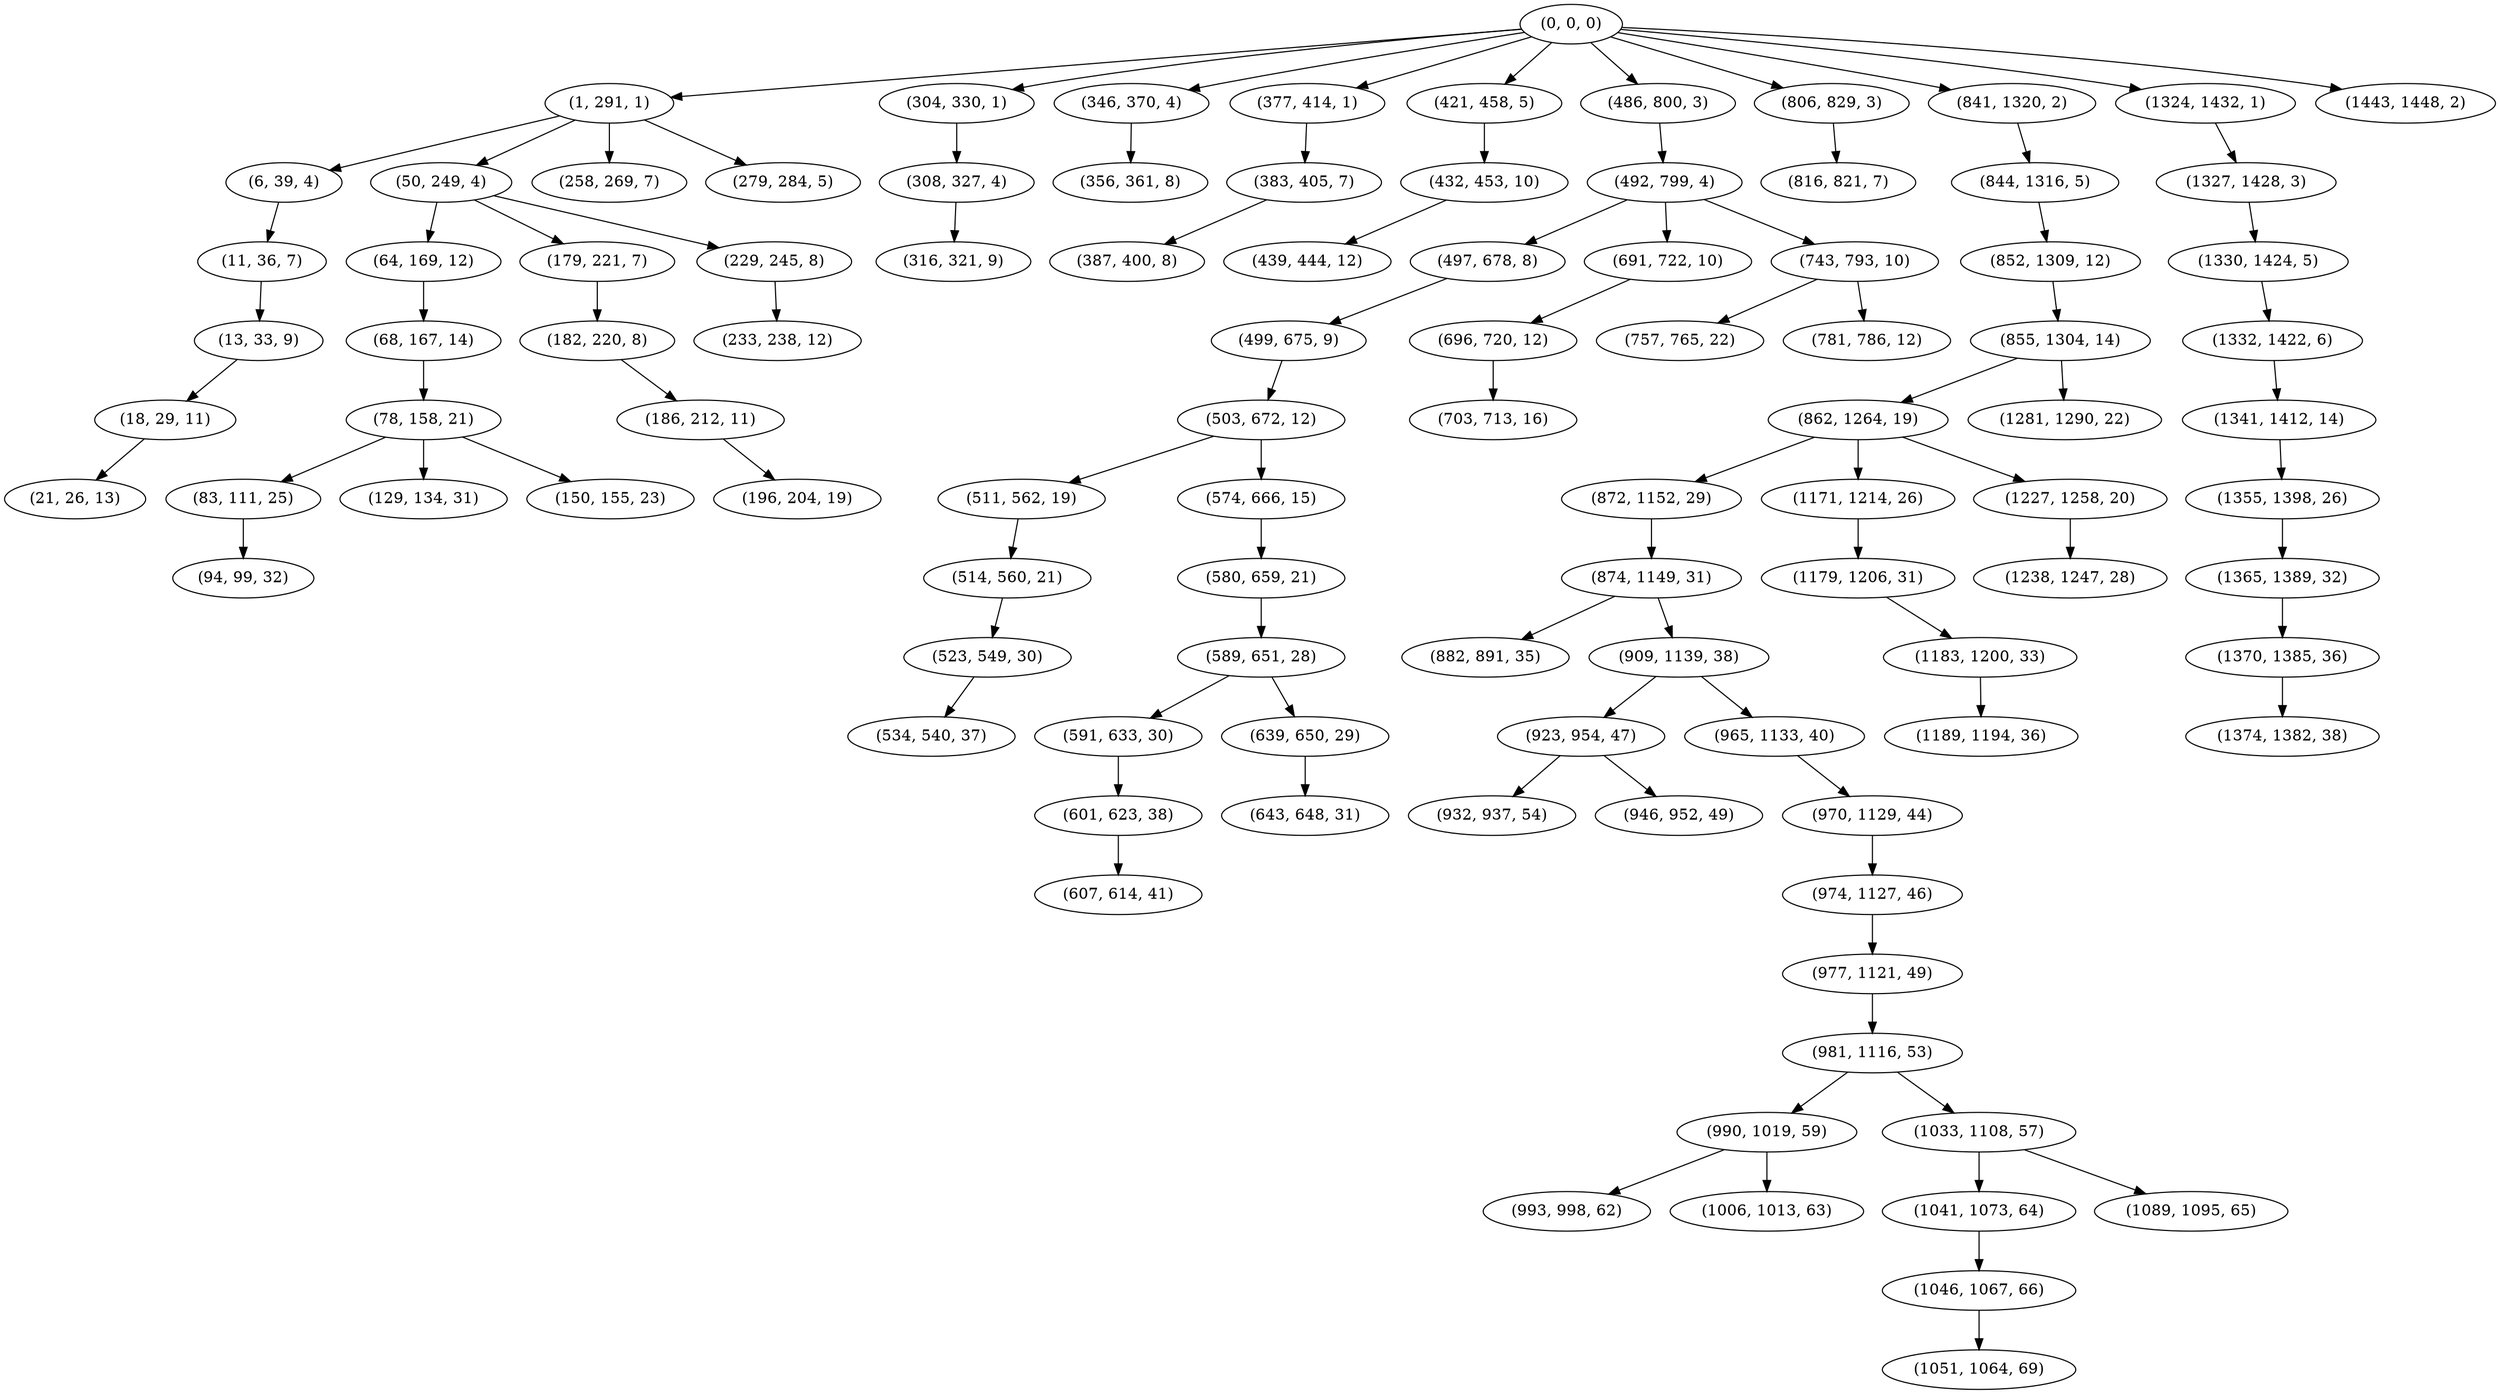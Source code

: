 digraph tree {
    "(0, 0, 0)";
    "(1, 291, 1)";
    "(6, 39, 4)";
    "(11, 36, 7)";
    "(13, 33, 9)";
    "(18, 29, 11)";
    "(21, 26, 13)";
    "(50, 249, 4)";
    "(64, 169, 12)";
    "(68, 167, 14)";
    "(78, 158, 21)";
    "(83, 111, 25)";
    "(94, 99, 32)";
    "(129, 134, 31)";
    "(150, 155, 23)";
    "(179, 221, 7)";
    "(182, 220, 8)";
    "(186, 212, 11)";
    "(196, 204, 19)";
    "(229, 245, 8)";
    "(233, 238, 12)";
    "(258, 269, 7)";
    "(279, 284, 5)";
    "(304, 330, 1)";
    "(308, 327, 4)";
    "(316, 321, 9)";
    "(346, 370, 4)";
    "(356, 361, 8)";
    "(377, 414, 1)";
    "(383, 405, 7)";
    "(387, 400, 8)";
    "(421, 458, 5)";
    "(432, 453, 10)";
    "(439, 444, 12)";
    "(486, 800, 3)";
    "(492, 799, 4)";
    "(497, 678, 8)";
    "(499, 675, 9)";
    "(503, 672, 12)";
    "(511, 562, 19)";
    "(514, 560, 21)";
    "(523, 549, 30)";
    "(534, 540, 37)";
    "(574, 666, 15)";
    "(580, 659, 21)";
    "(589, 651, 28)";
    "(591, 633, 30)";
    "(601, 623, 38)";
    "(607, 614, 41)";
    "(639, 650, 29)";
    "(643, 648, 31)";
    "(691, 722, 10)";
    "(696, 720, 12)";
    "(703, 713, 16)";
    "(743, 793, 10)";
    "(757, 765, 22)";
    "(781, 786, 12)";
    "(806, 829, 3)";
    "(816, 821, 7)";
    "(841, 1320, 2)";
    "(844, 1316, 5)";
    "(852, 1309, 12)";
    "(855, 1304, 14)";
    "(862, 1264, 19)";
    "(872, 1152, 29)";
    "(874, 1149, 31)";
    "(882, 891, 35)";
    "(909, 1139, 38)";
    "(923, 954, 47)";
    "(932, 937, 54)";
    "(946, 952, 49)";
    "(965, 1133, 40)";
    "(970, 1129, 44)";
    "(974, 1127, 46)";
    "(977, 1121, 49)";
    "(981, 1116, 53)";
    "(990, 1019, 59)";
    "(993, 998, 62)";
    "(1006, 1013, 63)";
    "(1033, 1108, 57)";
    "(1041, 1073, 64)";
    "(1046, 1067, 66)";
    "(1051, 1064, 69)";
    "(1089, 1095, 65)";
    "(1171, 1214, 26)";
    "(1179, 1206, 31)";
    "(1183, 1200, 33)";
    "(1189, 1194, 36)";
    "(1227, 1258, 20)";
    "(1238, 1247, 28)";
    "(1281, 1290, 22)";
    "(1324, 1432, 1)";
    "(1327, 1428, 3)";
    "(1330, 1424, 5)";
    "(1332, 1422, 6)";
    "(1341, 1412, 14)";
    "(1355, 1398, 26)";
    "(1365, 1389, 32)";
    "(1370, 1385, 36)";
    "(1374, 1382, 38)";
    "(1443, 1448, 2)";
    "(0, 0, 0)" -> "(1, 291, 1)";
    "(0, 0, 0)" -> "(304, 330, 1)";
    "(0, 0, 0)" -> "(346, 370, 4)";
    "(0, 0, 0)" -> "(377, 414, 1)";
    "(0, 0, 0)" -> "(421, 458, 5)";
    "(0, 0, 0)" -> "(486, 800, 3)";
    "(0, 0, 0)" -> "(806, 829, 3)";
    "(0, 0, 0)" -> "(841, 1320, 2)";
    "(0, 0, 0)" -> "(1324, 1432, 1)";
    "(0, 0, 0)" -> "(1443, 1448, 2)";
    "(1, 291, 1)" -> "(6, 39, 4)";
    "(1, 291, 1)" -> "(50, 249, 4)";
    "(1, 291, 1)" -> "(258, 269, 7)";
    "(1, 291, 1)" -> "(279, 284, 5)";
    "(6, 39, 4)" -> "(11, 36, 7)";
    "(11, 36, 7)" -> "(13, 33, 9)";
    "(13, 33, 9)" -> "(18, 29, 11)";
    "(18, 29, 11)" -> "(21, 26, 13)";
    "(50, 249, 4)" -> "(64, 169, 12)";
    "(50, 249, 4)" -> "(179, 221, 7)";
    "(50, 249, 4)" -> "(229, 245, 8)";
    "(64, 169, 12)" -> "(68, 167, 14)";
    "(68, 167, 14)" -> "(78, 158, 21)";
    "(78, 158, 21)" -> "(83, 111, 25)";
    "(78, 158, 21)" -> "(129, 134, 31)";
    "(78, 158, 21)" -> "(150, 155, 23)";
    "(83, 111, 25)" -> "(94, 99, 32)";
    "(179, 221, 7)" -> "(182, 220, 8)";
    "(182, 220, 8)" -> "(186, 212, 11)";
    "(186, 212, 11)" -> "(196, 204, 19)";
    "(229, 245, 8)" -> "(233, 238, 12)";
    "(304, 330, 1)" -> "(308, 327, 4)";
    "(308, 327, 4)" -> "(316, 321, 9)";
    "(346, 370, 4)" -> "(356, 361, 8)";
    "(377, 414, 1)" -> "(383, 405, 7)";
    "(383, 405, 7)" -> "(387, 400, 8)";
    "(421, 458, 5)" -> "(432, 453, 10)";
    "(432, 453, 10)" -> "(439, 444, 12)";
    "(486, 800, 3)" -> "(492, 799, 4)";
    "(492, 799, 4)" -> "(497, 678, 8)";
    "(492, 799, 4)" -> "(691, 722, 10)";
    "(492, 799, 4)" -> "(743, 793, 10)";
    "(497, 678, 8)" -> "(499, 675, 9)";
    "(499, 675, 9)" -> "(503, 672, 12)";
    "(503, 672, 12)" -> "(511, 562, 19)";
    "(503, 672, 12)" -> "(574, 666, 15)";
    "(511, 562, 19)" -> "(514, 560, 21)";
    "(514, 560, 21)" -> "(523, 549, 30)";
    "(523, 549, 30)" -> "(534, 540, 37)";
    "(574, 666, 15)" -> "(580, 659, 21)";
    "(580, 659, 21)" -> "(589, 651, 28)";
    "(589, 651, 28)" -> "(591, 633, 30)";
    "(589, 651, 28)" -> "(639, 650, 29)";
    "(591, 633, 30)" -> "(601, 623, 38)";
    "(601, 623, 38)" -> "(607, 614, 41)";
    "(639, 650, 29)" -> "(643, 648, 31)";
    "(691, 722, 10)" -> "(696, 720, 12)";
    "(696, 720, 12)" -> "(703, 713, 16)";
    "(743, 793, 10)" -> "(757, 765, 22)";
    "(743, 793, 10)" -> "(781, 786, 12)";
    "(806, 829, 3)" -> "(816, 821, 7)";
    "(841, 1320, 2)" -> "(844, 1316, 5)";
    "(844, 1316, 5)" -> "(852, 1309, 12)";
    "(852, 1309, 12)" -> "(855, 1304, 14)";
    "(855, 1304, 14)" -> "(862, 1264, 19)";
    "(855, 1304, 14)" -> "(1281, 1290, 22)";
    "(862, 1264, 19)" -> "(872, 1152, 29)";
    "(862, 1264, 19)" -> "(1171, 1214, 26)";
    "(862, 1264, 19)" -> "(1227, 1258, 20)";
    "(872, 1152, 29)" -> "(874, 1149, 31)";
    "(874, 1149, 31)" -> "(882, 891, 35)";
    "(874, 1149, 31)" -> "(909, 1139, 38)";
    "(909, 1139, 38)" -> "(923, 954, 47)";
    "(909, 1139, 38)" -> "(965, 1133, 40)";
    "(923, 954, 47)" -> "(932, 937, 54)";
    "(923, 954, 47)" -> "(946, 952, 49)";
    "(965, 1133, 40)" -> "(970, 1129, 44)";
    "(970, 1129, 44)" -> "(974, 1127, 46)";
    "(974, 1127, 46)" -> "(977, 1121, 49)";
    "(977, 1121, 49)" -> "(981, 1116, 53)";
    "(981, 1116, 53)" -> "(990, 1019, 59)";
    "(981, 1116, 53)" -> "(1033, 1108, 57)";
    "(990, 1019, 59)" -> "(993, 998, 62)";
    "(990, 1019, 59)" -> "(1006, 1013, 63)";
    "(1033, 1108, 57)" -> "(1041, 1073, 64)";
    "(1033, 1108, 57)" -> "(1089, 1095, 65)";
    "(1041, 1073, 64)" -> "(1046, 1067, 66)";
    "(1046, 1067, 66)" -> "(1051, 1064, 69)";
    "(1171, 1214, 26)" -> "(1179, 1206, 31)";
    "(1179, 1206, 31)" -> "(1183, 1200, 33)";
    "(1183, 1200, 33)" -> "(1189, 1194, 36)";
    "(1227, 1258, 20)" -> "(1238, 1247, 28)";
    "(1324, 1432, 1)" -> "(1327, 1428, 3)";
    "(1327, 1428, 3)" -> "(1330, 1424, 5)";
    "(1330, 1424, 5)" -> "(1332, 1422, 6)";
    "(1332, 1422, 6)" -> "(1341, 1412, 14)";
    "(1341, 1412, 14)" -> "(1355, 1398, 26)";
    "(1355, 1398, 26)" -> "(1365, 1389, 32)";
    "(1365, 1389, 32)" -> "(1370, 1385, 36)";
    "(1370, 1385, 36)" -> "(1374, 1382, 38)";
}
